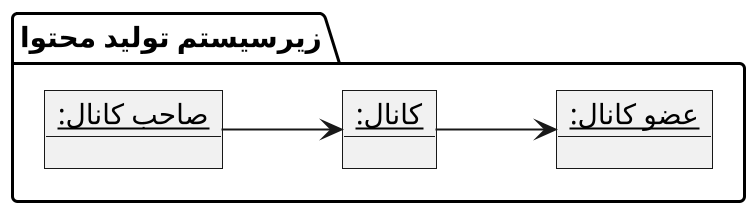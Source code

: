 @startuml choose_manager

scale 2
left to right direction
skinparam DefaultFontName B Nazanin

package "زیرسیستم تولید محتوا" {
    object "__صاحب کانال:__" as owner
    object "__کانال:__" as chanel
    object "__عضو کانال:__" as member

    owner --> chanel
    chanel --> member
}

@enduml